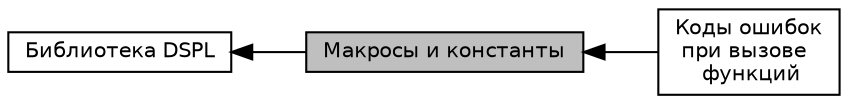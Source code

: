 digraph "Макросы и константы"
{
  edge [fontname="Helvetica",fontsize="10",labelfontname="Helvetica",labelfontsize="10"];
  node [fontname="Helvetica",fontsize="10",shape=record];
  rankdir=LR;
  Node2 [label="Коды ошибок\l при вызове\l функций",height=0.2,width=0.4,color="black", fillcolor="white", style="filled",URL="$group___e_r_r_o_r___c_o_d_e___g_r_o_u_p.html"];
  Node1 [label="Библиотека DSPL",height=0.2,width=0.4,color="black", fillcolor="white", style="filled",URL="$group___m_a_i_n___g_r_o_u_p.html"];
  Node0 [label="Макросы и константы",height=0.2,width=0.4,color="black", fillcolor="grey75", style="filled", fontcolor="black"];
  Node1->Node0 [shape=plaintext, dir="back", style="solid"];
  Node0->Node2 [shape=plaintext, dir="back", style="solid"];
}
